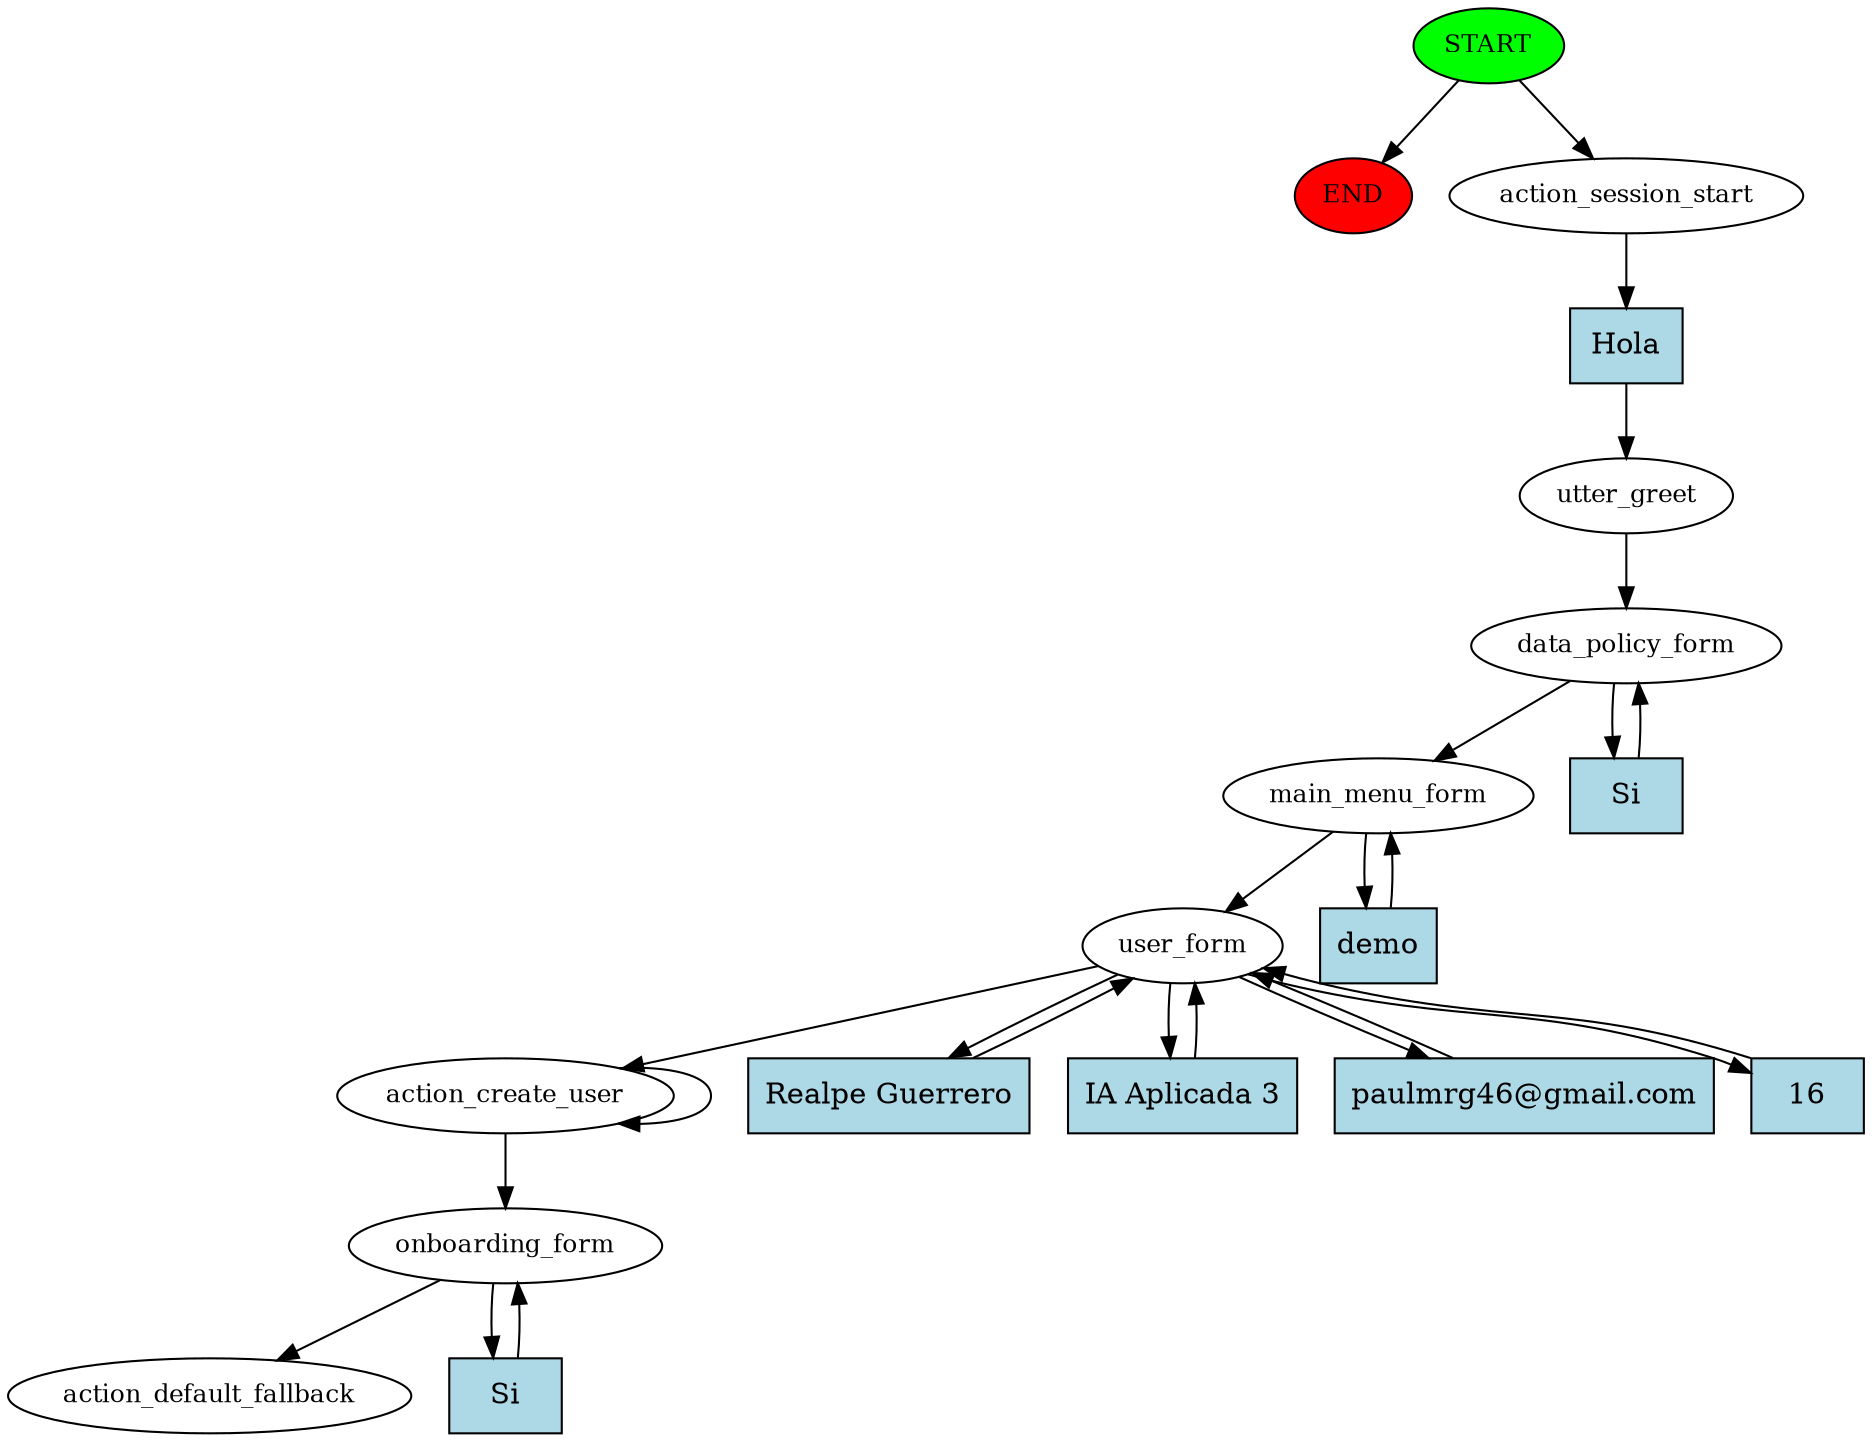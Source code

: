 digraph  {
0 [class="start active", fillcolor=green, fontsize=12, label=START, style=filled];
"-1" [class=end, fillcolor=red, fontsize=12, label=END, style=filled];
1 [class=active, fontsize=12, label=action_session_start];
2 [class=active, fontsize=12, label=utter_greet];
3 [class=active, fontsize=12, label=data_policy_form];
5 [class=active, fontsize=12, label=main_menu_form];
7 [class=active, fontsize=12, label=user_form];
13 [class=active, fontsize=12, label=action_create_user];
15 [class=active, fontsize=12, label=onboarding_form];
19 [class="dashed active", fontsize=12, label=action_default_fallback];
20 [class="intent active", fillcolor=lightblue, label=Hola, shape=rect, style=filled];
21 [class="intent active", fillcolor=lightblue, label=Si, shape=rect, style=filled];
22 [class="intent active", fillcolor=lightblue, label=demo, shape=rect, style=filled];
23 [class="intent active", fillcolor=lightblue, label="Realpe Guerrero", shape=rect, style=filled];
24 [class="intent active", fillcolor=lightblue, label="IA Aplicada 3", shape=rect, style=filled];
25 [class="intent active", fillcolor=lightblue, label="paulmrg46@gmail.com", shape=rect, style=filled];
26 [class="intent active", fillcolor=lightblue, label=16, shape=rect, style=filled];
27 [class="intent active", fillcolor=lightblue, label=Si, shape=rect, style=filled];
0 -> "-1"  [class="", key=NONE, label=""];
0 -> 1  [class=active, key=NONE, label=""];
1 -> 20  [class=active, key=0];
2 -> 3  [class=active, key=NONE, label=""];
3 -> 5  [class=active, key=NONE, label=""];
3 -> 21  [class=active, key=0];
5 -> 7  [class=active, key=NONE, label=""];
5 -> 22  [class=active, key=0];
7 -> 13  [class=active, key=NONE, label=""];
7 -> 23  [class=active, key=0];
7 -> 24  [class=active, key=0];
7 -> 25  [class=active, key=0];
7 -> 26  [class=active, key=0];
13 -> 15  [class=active, key=NONE, label=""];
13 -> 13  [class=active, key=NONE, label=""];
15 -> 19  [class=active, key=NONE, label=""];
15 -> 27  [class=active, key=0];
20 -> 2  [class=active, key=0];
21 -> 3  [class=active, key=0];
22 -> 5  [class=active, key=0];
23 -> 7  [class=active, key=0];
24 -> 7  [class=active, key=0];
25 -> 7  [class=active, key=0];
26 -> 7  [class=active, key=0];
27 -> 15  [class=active, key=0];
}
